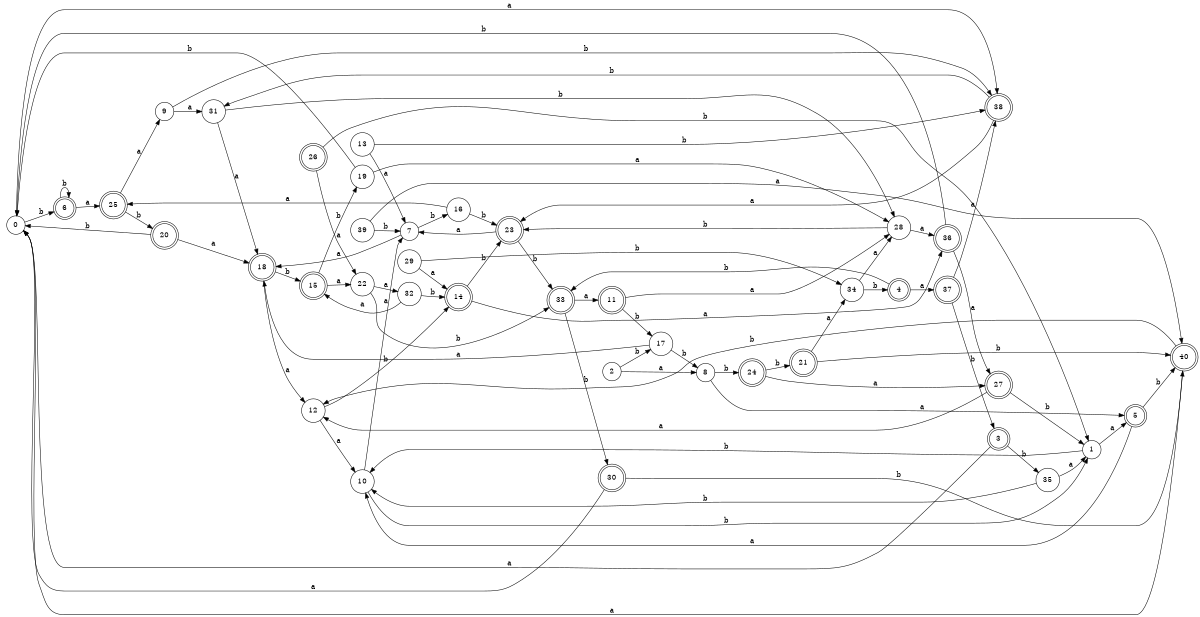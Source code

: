 digraph n33_3 {
__start0 [label="" shape="none"];

rankdir=LR;
size="8,5";

s0 [style="filled", color="black", fillcolor="white" shape="circle", label="0"];
s1 [style="filled", color="black", fillcolor="white" shape="circle", label="1"];
s2 [style="filled", color="black", fillcolor="white" shape="circle", label="2"];
s3 [style="rounded,filled", color="black", fillcolor="white" shape="doublecircle", label="3"];
s4 [style="rounded,filled", color="black", fillcolor="white" shape="doublecircle", label="4"];
s5 [style="rounded,filled", color="black", fillcolor="white" shape="doublecircle", label="5"];
s6 [style="rounded,filled", color="black", fillcolor="white" shape="doublecircle", label="6"];
s7 [style="filled", color="black", fillcolor="white" shape="circle", label="7"];
s8 [style="filled", color="black", fillcolor="white" shape="circle", label="8"];
s9 [style="filled", color="black", fillcolor="white" shape="circle", label="9"];
s10 [style="filled", color="black", fillcolor="white" shape="circle", label="10"];
s11 [style="rounded,filled", color="black", fillcolor="white" shape="doublecircle", label="11"];
s12 [style="filled", color="black", fillcolor="white" shape="circle", label="12"];
s13 [style="filled", color="black", fillcolor="white" shape="circle", label="13"];
s14 [style="rounded,filled", color="black", fillcolor="white" shape="doublecircle", label="14"];
s15 [style="rounded,filled", color="black", fillcolor="white" shape="doublecircle", label="15"];
s16 [style="filled", color="black", fillcolor="white" shape="circle", label="16"];
s17 [style="filled", color="black", fillcolor="white" shape="circle", label="17"];
s18 [style="rounded,filled", color="black", fillcolor="white" shape="doublecircle", label="18"];
s19 [style="filled", color="black", fillcolor="white" shape="circle", label="19"];
s20 [style="rounded,filled", color="black", fillcolor="white" shape="doublecircle", label="20"];
s21 [style="rounded,filled", color="black", fillcolor="white" shape="doublecircle", label="21"];
s22 [style="filled", color="black", fillcolor="white" shape="circle", label="22"];
s23 [style="rounded,filled", color="black", fillcolor="white" shape="doublecircle", label="23"];
s24 [style="rounded,filled", color="black", fillcolor="white" shape="doublecircle", label="24"];
s25 [style="rounded,filled", color="black", fillcolor="white" shape="doublecircle", label="25"];
s26 [style="rounded,filled", color="black", fillcolor="white" shape="doublecircle", label="26"];
s27 [style="rounded,filled", color="black", fillcolor="white" shape="doublecircle", label="27"];
s28 [style="filled", color="black", fillcolor="white" shape="circle", label="28"];
s29 [style="filled", color="black", fillcolor="white" shape="circle", label="29"];
s30 [style="rounded,filled", color="black", fillcolor="white" shape="doublecircle", label="30"];
s31 [style="filled", color="black", fillcolor="white" shape="circle", label="31"];
s32 [style="filled", color="black", fillcolor="white" shape="circle", label="32"];
s33 [style="rounded,filled", color="black", fillcolor="white" shape="doublecircle", label="33"];
s34 [style="filled", color="black", fillcolor="white" shape="circle", label="34"];
s35 [style="filled", color="black", fillcolor="white" shape="circle", label="35"];
s36 [style="rounded,filled", color="black", fillcolor="white" shape="doublecircle", label="36"];
s37 [style="rounded,filled", color="black", fillcolor="white" shape="doublecircle", label="37"];
s38 [style="rounded,filled", color="black", fillcolor="white" shape="doublecircle", label="38"];
s39 [style="filled", color="black", fillcolor="white" shape="circle", label="39"];
s40 [style="rounded,filled", color="black", fillcolor="white" shape="doublecircle", label="40"];
s0 -> s38 [label="a"];
s0 -> s6 [label="b"];
s1 -> s5 [label="a"];
s1 -> s10 [label="b"];
s2 -> s8 [label="a"];
s2 -> s17 [label="b"];
s3 -> s0 [label="a"];
s3 -> s35 [label="b"];
s4 -> s37 [label="a"];
s4 -> s33 [label="b"];
s5 -> s10 [label="a"];
s5 -> s40 [label="b"];
s6 -> s25 [label="a"];
s6 -> s6 [label="b"];
s7 -> s18 [label="a"];
s7 -> s16 [label="b"];
s8 -> s5 [label="a"];
s8 -> s24 [label="b"];
s9 -> s31 [label="a"];
s9 -> s38 [label="b"];
s10 -> s7 [label="a"];
s10 -> s1 [label="b"];
s11 -> s28 [label="a"];
s11 -> s17 [label="b"];
s12 -> s10 [label="a"];
s12 -> s14 [label="b"];
s13 -> s7 [label="a"];
s13 -> s38 [label="b"];
s14 -> s36 [label="a"];
s14 -> s23 [label="b"];
s15 -> s22 [label="a"];
s15 -> s19 [label="b"];
s16 -> s25 [label="a"];
s16 -> s23 [label="b"];
s17 -> s18 [label="a"];
s17 -> s8 [label="b"];
s18 -> s12 [label="a"];
s18 -> s15 [label="b"];
s19 -> s28 [label="a"];
s19 -> s0 [label="b"];
s20 -> s18 [label="a"];
s20 -> s0 [label="b"];
s21 -> s34 [label="a"];
s21 -> s40 [label="b"];
s22 -> s32 [label="a"];
s22 -> s33 [label="b"];
s23 -> s7 [label="a"];
s23 -> s33 [label="b"];
s24 -> s27 [label="a"];
s24 -> s21 [label="b"];
s25 -> s9 [label="a"];
s25 -> s20 [label="b"];
s26 -> s22 [label="a"];
s26 -> s1 [label="b"];
s27 -> s12 [label="a"];
s27 -> s1 [label="b"];
s28 -> s36 [label="a"];
s28 -> s23 [label="b"];
s29 -> s14 [label="a"];
s29 -> s34 [label="b"];
s30 -> s0 [label="a"];
s30 -> s40 [label="b"];
s31 -> s18 [label="a"];
s31 -> s28 [label="b"];
s32 -> s15 [label="a"];
s32 -> s14 [label="b"];
s33 -> s11 [label="a"];
s33 -> s30 [label="b"];
s34 -> s28 [label="a"];
s34 -> s4 [label="b"];
s35 -> s1 [label="a"];
s35 -> s10 [label="b"];
s36 -> s27 [label="a"];
s36 -> s0 [label="b"];
s37 -> s38 [label="a"];
s37 -> s3 [label="b"];
s38 -> s23 [label="a"];
s38 -> s31 [label="b"];
s39 -> s40 [label="a"];
s39 -> s7 [label="b"];
s40 -> s0 [label="a"];
s40 -> s12 [label="b"];

}